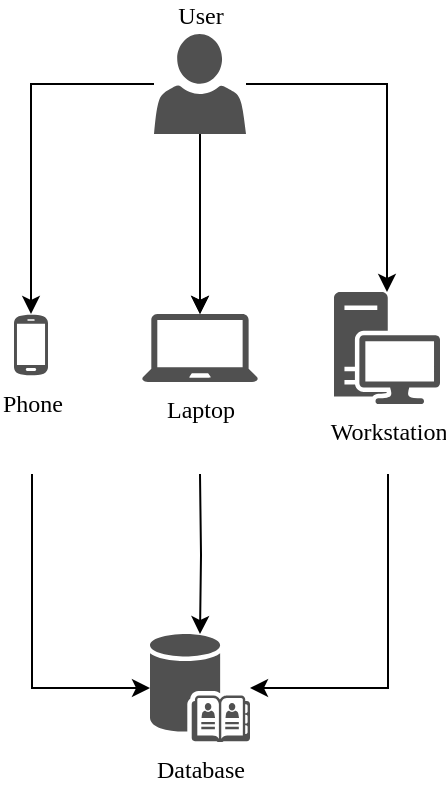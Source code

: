 <mxfile version="24.4.13" type="github">
  <diagram name="Page-1" id="PcJh3jB89L1XBfVH9KrV">
    <mxGraphModel dx="2019" dy="93" grid="1" gridSize="10" guides="1" tooltips="1" connect="1" arrows="1" fold="1" page="1" pageScale="1" pageWidth="850" pageHeight="1100" math="0" shadow="0">
      <root>
        <mxCell id="0" />
        <mxCell id="1" parent="0" />
        <mxCell id="i90C1qtLOnRcbIre6ThY-7" value="" style="edgeStyle=orthogonalEdgeStyle;rounded=0;orthogonalLoop=1;jettySize=auto;html=1;fontFamily=JetBrains Mono;" edge="1" parent="1" source="i90C1qtLOnRcbIre6ThY-11" target="i90C1qtLOnRcbIre6ThY-15">
          <mxGeometry relative="1" as="geometry" />
        </mxCell>
        <mxCell id="i90C1qtLOnRcbIre6ThY-8" style="edgeStyle=orthogonalEdgeStyle;rounded=0;orthogonalLoop=1;jettySize=auto;html=1;fontFamily=JetBrains Mono;" edge="1" parent="1" source="i90C1qtLOnRcbIre6ThY-11" target="i90C1qtLOnRcbIre6ThY-13">
          <mxGeometry relative="1" as="geometry" />
        </mxCell>
        <mxCell id="i90C1qtLOnRcbIre6ThY-9" style="edgeStyle=orthogonalEdgeStyle;rounded=0;orthogonalLoop=1;jettySize=auto;html=1;fontFamily=JetBrains Mono;" edge="1" parent="1" source="i90C1qtLOnRcbIre6ThY-11" target="i90C1qtLOnRcbIre6ThY-17">
          <mxGeometry relative="1" as="geometry" />
        </mxCell>
        <mxCell id="i90C1qtLOnRcbIre6ThY-10" value="" style="edgeStyle=orthogonalEdgeStyle;rounded=0;orthogonalLoop=1;jettySize=auto;html=1;fontFamily=JetBrains Mono;" edge="1" parent="1" source="i90C1qtLOnRcbIre6ThY-11" target="i90C1qtLOnRcbIre6ThY-15">
          <mxGeometry relative="1" as="geometry" />
        </mxCell>
        <mxCell id="i90C1qtLOnRcbIre6ThY-11" value="User" style="sketch=0;pointerEvents=1;shadow=0;dashed=0;html=1;strokeColor=none;fillColor=#505050;labelPosition=center;verticalLabelPosition=top;verticalAlign=bottom;outlineConnect=0;align=center;shape=mxgraph.office.users.user;fontFamily=JetBrains Mono;" vertex="1" parent="1">
          <mxGeometry x="260" y="1140" width="46" height="50" as="geometry" />
        </mxCell>
        <mxCell id="i90C1qtLOnRcbIre6ThY-12" style="edgeStyle=orthogonalEdgeStyle;rounded=0;orthogonalLoop=1;jettySize=auto;html=1;fontFamily=JetBrains Mono;" edge="1" parent="1" target="i90C1qtLOnRcbIre6ThY-18">
          <mxGeometry relative="1" as="geometry">
            <mxPoint x="199" y="1360" as="sourcePoint" />
            <Array as="points">
              <mxPoint x="199" y="1467" />
            </Array>
          </mxGeometry>
        </mxCell>
        <mxCell id="i90C1qtLOnRcbIre6ThY-13" value="Phone" style="sketch=0;pointerEvents=1;shadow=0;dashed=0;html=1;strokeColor=none;fillColor=#505050;labelPosition=center;verticalLabelPosition=bottom;verticalAlign=top;outlineConnect=0;align=center;shape=mxgraph.office.devices.cell_phone_android_proportional;fontFamily=JetBrains Mono;" vertex="1" parent="1">
          <mxGeometry x="190" y="1280" width="17" height="31" as="geometry" />
        </mxCell>
        <mxCell id="i90C1qtLOnRcbIre6ThY-14" style="edgeStyle=orthogonalEdgeStyle;rounded=0;orthogonalLoop=1;jettySize=auto;html=1;fontFamily=JetBrains Mono;" edge="1" parent="1" target="i90C1qtLOnRcbIre6ThY-18">
          <mxGeometry relative="1" as="geometry">
            <mxPoint x="283" y="1360" as="sourcePoint" />
          </mxGeometry>
        </mxCell>
        <mxCell id="i90C1qtLOnRcbIre6ThY-15" value="Laptop" style="sketch=0;pointerEvents=1;shadow=0;dashed=0;html=1;strokeColor=none;fillColor=#505050;labelPosition=center;verticalLabelPosition=bottom;verticalAlign=top;outlineConnect=0;align=center;shape=mxgraph.office.devices.laptop;fontFamily=JetBrains Mono;" vertex="1" parent="1">
          <mxGeometry x="254" y="1280" width="58" height="34" as="geometry" />
        </mxCell>
        <mxCell id="i90C1qtLOnRcbIre6ThY-16" style="edgeStyle=orthogonalEdgeStyle;rounded=0;orthogonalLoop=1;jettySize=auto;html=1;fontFamily=JetBrains Mono;" edge="1" parent="1" target="i90C1qtLOnRcbIre6ThY-18">
          <mxGeometry relative="1" as="geometry">
            <mxPoint x="377" y="1360" as="sourcePoint" />
            <Array as="points">
              <mxPoint x="377" y="1467" />
            </Array>
          </mxGeometry>
        </mxCell>
        <mxCell id="i90C1qtLOnRcbIre6ThY-17" value="Workstation" style="sketch=0;pointerEvents=1;shadow=0;dashed=0;html=1;strokeColor=none;fillColor=#505050;labelPosition=center;verticalLabelPosition=bottom;verticalAlign=top;outlineConnect=0;align=center;shape=mxgraph.office.devices.workstation;fontFamily=JetBrains Mono;" vertex="1" parent="1">
          <mxGeometry x="350" y="1269" width="53" height="56" as="geometry" />
        </mxCell>
        <mxCell id="i90C1qtLOnRcbIre6ThY-18" value="Database" style="sketch=0;shadow=0;dashed=0;html=1;strokeColor=none;fillColor=#505050;labelPosition=center;verticalLabelPosition=bottom;verticalAlign=top;outlineConnect=0;align=center;shape=mxgraph.office.databases.address_book_store;fontFamily=JetBrains Mono;" vertex="1" parent="1">
          <mxGeometry x="258" y="1440" width="50" height="54" as="geometry" />
        </mxCell>
      </root>
    </mxGraphModel>
  </diagram>
</mxfile>
